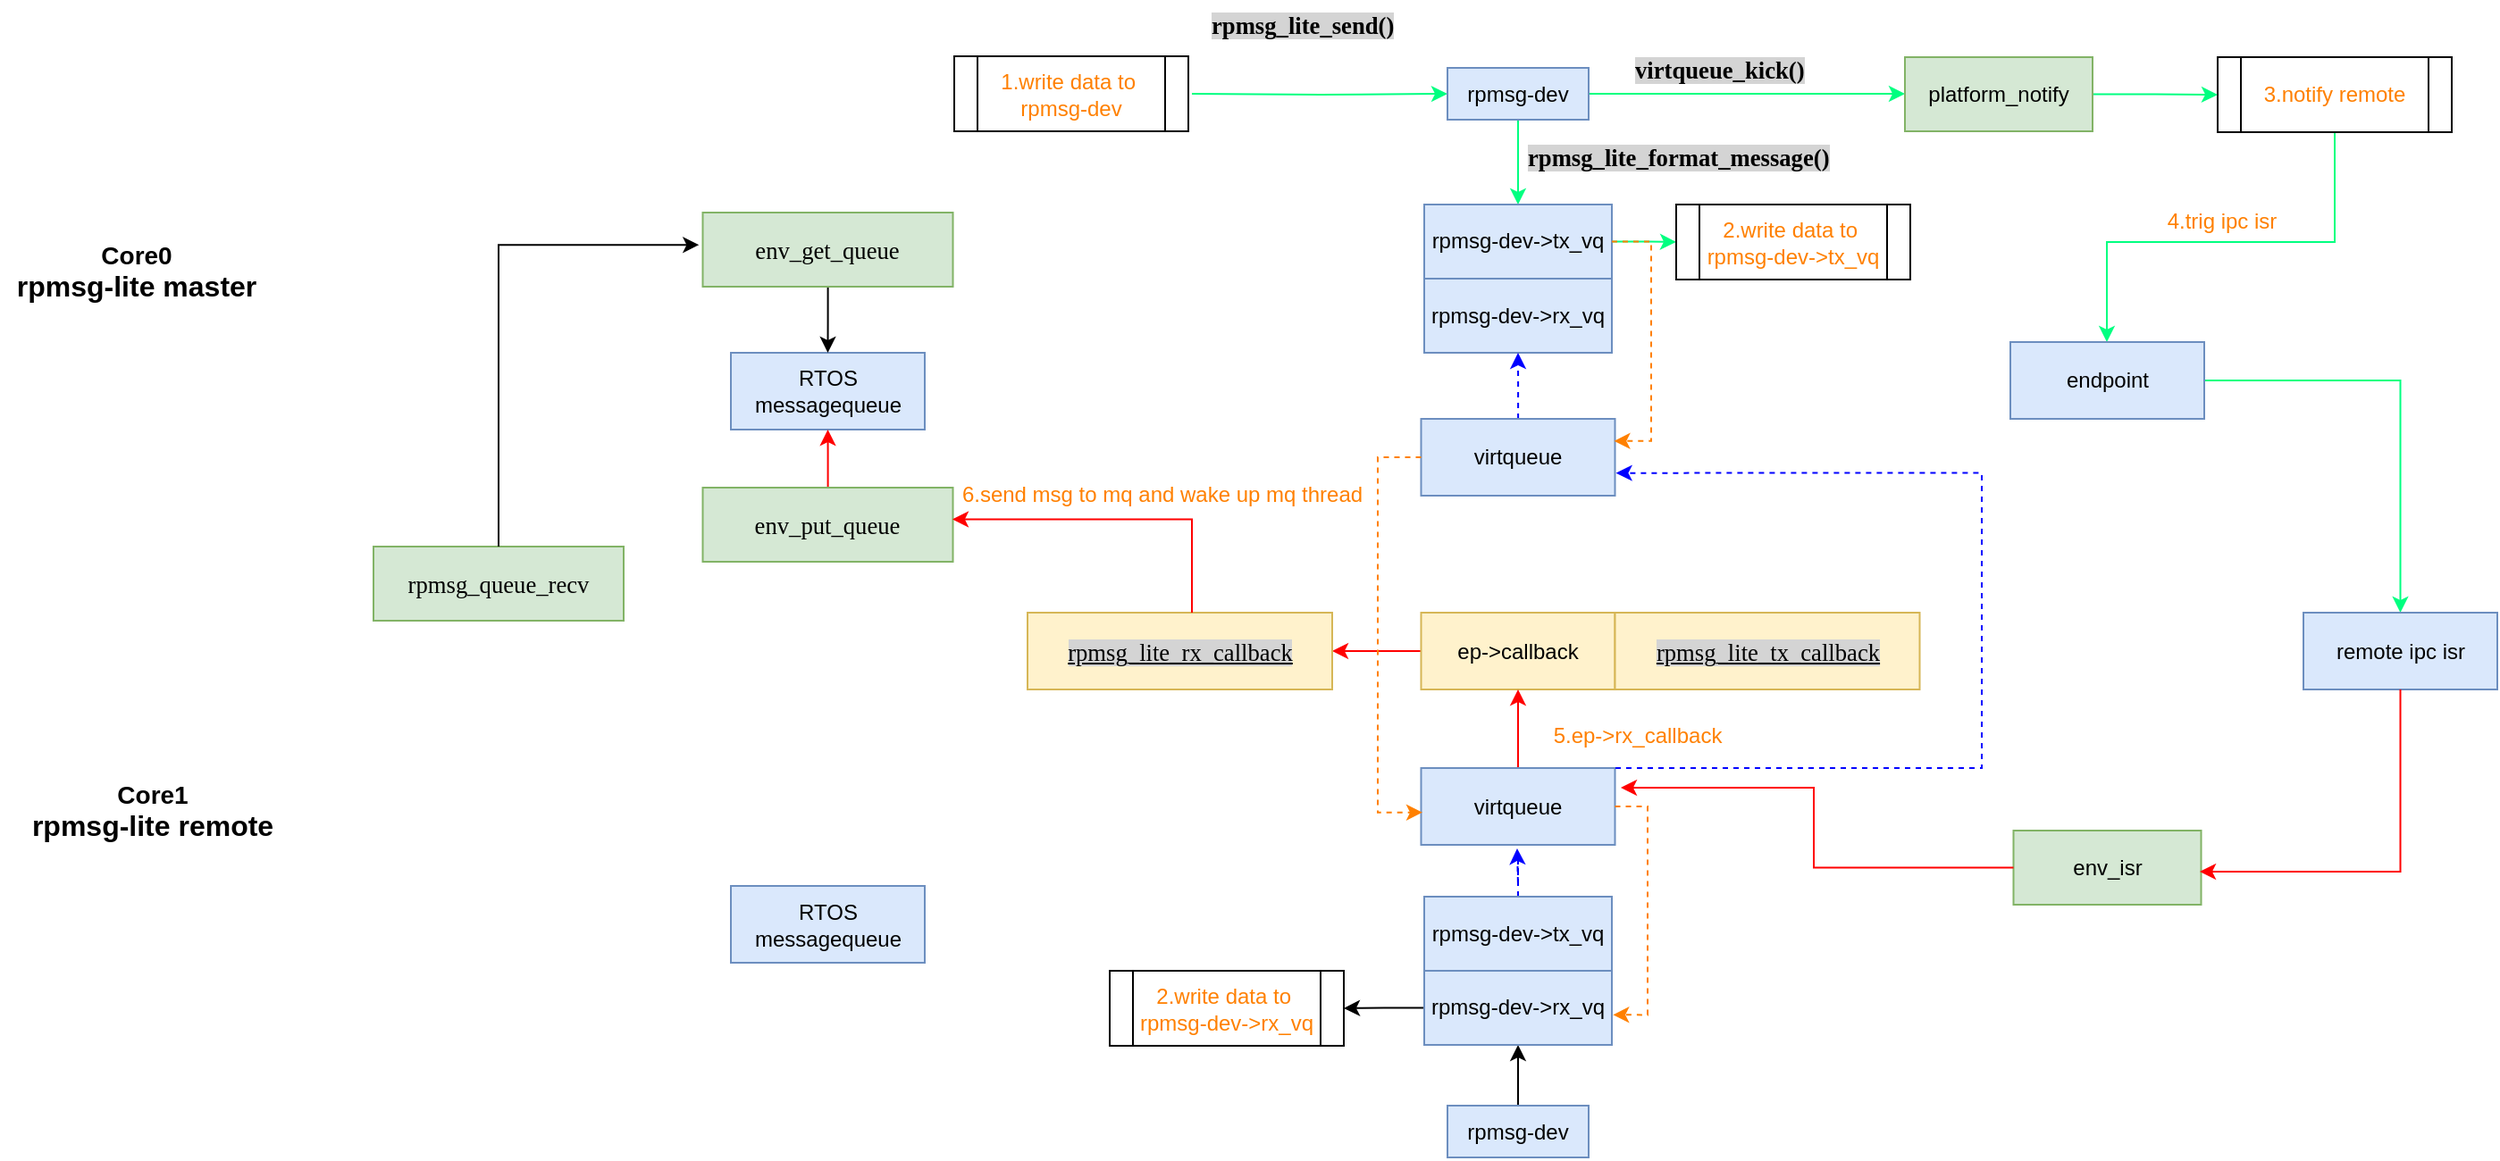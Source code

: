 <mxfile version="24.7.15">
  <diagram name="第 1 页" id="OUOmv2K8jCSlT83V8ajN">
    <mxGraphModel dx="4809" dy="785" grid="0" gridSize="10" guides="1" tooltips="1" connect="0" arrows="1" fold="1" page="1" pageScale="1" pageWidth="3300" pageHeight="4681" background="none" math="0" shadow="0">
      <root>
        <mxCell id="0" />
        <mxCell id="1" parent="0" />
        <mxCell id="ha_QL4AD3pHfb7NoFILa-2" value="&lt;font style=&quot;font-size: 14px;&quot;&gt;&lt;b&gt;Core0&lt;/b&gt;&lt;/font&gt;&lt;div&gt;&lt;font size=&quot;3&quot;&gt;&lt;b&gt;rpmsg-lite master&lt;/b&gt;&lt;/font&gt;&lt;/div&gt;" style="text;html=1;align=center;verticalAlign=middle;resizable=0;points=[];autosize=1;strokeColor=none;fillColor=none;" vertex="1" parent="1">
          <mxGeometry x="-76" y="412" width="152" height="48" as="geometry" />
        </mxCell>
        <mxCell id="ha_QL4AD3pHfb7NoFILa-3" value="&lt;font style=&quot;font-size: 14px;&quot;&gt;&lt;b&gt;Core1&lt;/b&gt;&lt;/font&gt;&lt;div&gt;&lt;font size=&quot;3&quot;&gt;&lt;b&gt;rpmsg-lite remote&lt;/b&gt;&lt;/font&gt;&lt;/div&gt;" style="text;html=1;align=center;verticalAlign=middle;resizable=0;points=[];autosize=1;strokeColor=none;fillColor=none;" vertex="1" parent="1">
          <mxGeometry x="-68" y="713.5" width="153" height="48" as="geometry" />
        </mxCell>
        <mxCell id="ha_QL4AD3pHfb7NoFILa-8" value="" style="edgeStyle=orthogonalEdgeStyle;rounded=0;orthogonalLoop=1;jettySize=auto;html=1;strokeColor=#00FF80;" edge="1" parent="1" target="ha_QL4AD3pHfb7NoFILa-7">
          <mxGeometry relative="1" as="geometry">
            <mxPoint x="591" y="336.5" as="sourcePoint" />
          </mxGeometry>
        </mxCell>
        <mxCell id="ha_QL4AD3pHfb7NoFILa-11" value="" style="edgeStyle=orthogonalEdgeStyle;rounded=0;orthogonalLoop=1;jettySize=auto;html=1;strokeColor=#00FF80;" edge="1" parent="1" source="ha_QL4AD3pHfb7NoFILa-7" target="ha_QL4AD3pHfb7NoFILa-10">
          <mxGeometry relative="1" as="geometry" />
        </mxCell>
        <mxCell id="ha_QL4AD3pHfb7NoFILa-26" style="edgeStyle=orthogonalEdgeStyle;rounded=0;orthogonalLoop=1;jettySize=auto;html=1;strokeColor=#00FF80;" edge="1" parent="1" source="ha_QL4AD3pHfb7NoFILa-7">
          <mxGeometry relative="1" as="geometry">
            <mxPoint x="990" y="336.5" as="targetPoint" />
          </mxGeometry>
        </mxCell>
        <mxCell id="ha_QL4AD3pHfb7NoFILa-7" value="rpmsg-dev" style="whiteSpace=wrap;html=1;fillColor=#dae8fc;strokeColor=#6c8ebf;" vertex="1" parent="1">
          <mxGeometry x="734" y="322" width="79" height="29" as="geometry" />
        </mxCell>
        <mxCell id="ha_QL4AD3pHfb7NoFILa-20" value="" style="edgeStyle=orthogonalEdgeStyle;rounded=0;orthogonalLoop=1;jettySize=auto;html=1;strokeColor=#00FF80;" edge="1" parent="1" source="ha_QL4AD3pHfb7NoFILa-10" target="ha_QL4AD3pHfb7NoFILa-19">
          <mxGeometry relative="1" as="geometry" />
        </mxCell>
        <mxCell id="ha_QL4AD3pHfb7NoFILa-10" value="rpmsg-dev-&amp;gt;tx_vq" style="whiteSpace=wrap;html=1;fillColor=#dae8fc;strokeColor=#6c8ebf;" vertex="1" parent="1">
          <mxGeometry x="721" y="398.5" width="105" height="41.5" as="geometry" />
        </mxCell>
        <mxCell id="ha_QL4AD3pHfb7NoFILa-12" value="&lt;span style=&quot;background-color:#ffffff;padding:0px 0px 0px 2px;&quot;&gt;&lt;span style=&quot;color:#000000;background-color:#ffffff;font-family:&amp;quot;Consolas&amp;quot;;font-size:10pt;white-space:pre;&quot;&gt;&lt;span style=&quot;color:#000000;&quot;&gt;&lt;/span&gt;&lt;span style=&quot;color:#000000;background-color:#d4d4d4;font-weight:bold;&quot;&gt;rpmsg_lite_format_message()&lt;/span&gt;&lt;/span&gt;&lt;/span&gt;" style="text;whiteSpace=wrap;html=1;" vertex="1" parent="1">
          <mxGeometry x="775.003" y="358.001" width="213" height="38" as="geometry" />
        </mxCell>
        <mxCell id="ha_QL4AD3pHfb7NoFILa-13" value="&lt;span style=&quot;background-color:#ffffff;padding:0px 0px 0px 2px;&quot;&gt;&lt;span style=&quot;color:#000000;background-color:#ffffff;font-family:&amp;quot;Consolas&amp;quot;;font-size:10pt;white-space:pre;&quot;&gt;&lt;span style=&quot;color:#000000;&quot;&gt;&lt;/span&gt;&lt;span style=&quot;color:#000000;background-color:#d4d4d4;font-weight:bold;&quot;&gt;rpmsg_lite_send()&lt;/span&gt;&lt;/span&gt;&lt;/span&gt;" style="text;whiteSpace=wrap;html=1;" vertex="1" parent="1">
          <mxGeometry x="598.001" y="284.001" width="140" height="38" as="geometry" />
        </mxCell>
        <mxCell id="ha_QL4AD3pHfb7NoFILa-14" value="rpmsg-dev-&amp;gt;rx_vq" style="whiteSpace=wrap;html=1;fillColor=#dae8fc;strokeColor=#6c8ebf;" vertex="1" parent="1">
          <mxGeometry x="721" y="440" width="105" height="41.5" as="geometry" />
        </mxCell>
        <mxCell id="ha_QL4AD3pHfb7NoFILa-19" value="&lt;span style=&quot;text-wrap-mode: nowrap;&quot;&gt;&lt;font color=&quot;#ff8000&quot;&gt;2.write data to&amp;nbsp;&lt;/font&gt;&lt;/span&gt;&lt;div style=&quot;text-wrap-mode: nowrap;&quot;&gt;&lt;font color=&quot;#ff8000&quot;&gt;rpmsg-dev-&amp;gt;tx_vq&lt;/font&gt;&lt;/div&gt;" style="shape=process;whiteSpace=wrap;html=1;backgroundOutline=1;" vertex="1" parent="1">
          <mxGeometry x="862" y="398.5" width="131" height="42" as="geometry" />
        </mxCell>
        <mxCell id="ha_QL4AD3pHfb7NoFILa-21" value="&lt;font color=&quot;#ff8000&quot;&gt;1.write data to&amp;nbsp;&lt;/font&gt;&lt;div&gt;&lt;font color=&quot;#ff8000&quot;&gt;rpmsg-dev&lt;/font&gt;&lt;/div&gt;" style="shape=process;whiteSpace=wrap;html=1;backgroundOutline=1;" vertex="1" parent="1">
          <mxGeometry x="458" y="315.5" width="131" height="42" as="geometry" />
        </mxCell>
        <mxCell id="ha_QL4AD3pHfb7NoFILa-22" value="&lt;span style=&quot;background-color:#ffffff;padding:0px 0px 0px 2px;&quot;&gt;&lt;span style=&quot;color:#000000;background-color:#ffffff;font-family:&amp;quot;Consolas&amp;quot;;font-size:10pt;white-space:pre;&quot;&gt;&lt;b&gt;&lt;span style=&quot;color:#000000;&quot;&gt;&lt;/span&gt;&lt;span style=&quot;color:#000000;background-color:#d4d4d4;&quot;&gt;virtqueue_kick()&lt;/span&gt;&lt;/b&gt;&lt;/span&gt;&lt;/span&gt;" style="text;whiteSpace=wrap;html=1;" vertex="1" parent="1">
          <mxGeometry x="835" y="309.497" width="133" height="38" as="geometry" />
        </mxCell>
        <mxCell id="ha_QL4AD3pHfb7NoFILa-69" value="" style="edgeStyle=orthogonalEdgeStyle;rounded=0;orthogonalLoop=1;jettySize=auto;html=1;dashed=1;strokeColor=#0000FF;" edge="1" parent="1" source="ha_QL4AD3pHfb7NoFILa-23" target="ha_QL4AD3pHfb7NoFILa-14">
          <mxGeometry relative="1" as="geometry" />
        </mxCell>
        <mxCell id="ha_QL4AD3pHfb7NoFILa-23" value="virtqueue" style="whiteSpace=wrap;html=1;fillColor=#dae8fc;strokeColor=#6c8ebf;" vertex="1" parent="1">
          <mxGeometry x="719.25" y="518.5" width="108.5" height="43" as="geometry" />
        </mxCell>
        <mxCell id="ha_QL4AD3pHfb7NoFILa-32" style="edgeStyle=orthogonalEdgeStyle;rounded=0;orthogonalLoop=1;jettySize=auto;html=1;strokeColor=#00FF80;" edge="1" parent="1" source="ha_QL4AD3pHfb7NoFILa-27" target="ha_QL4AD3pHfb7NoFILa-31">
          <mxGeometry relative="1" as="geometry">
            <Array as="points">
              <mxPoint x="1231" y="419.5" />
              <mxPoint x="1103" y="419.5" />
            </Array>
          </mxGeometry>
        </mxCell>
        <mxCell id="ha_QL4AD3pHfb7NoFILa-27" value="&lt;font color=&quot;#ff8000&quot;&gt;&lt;span style=&quot;text-wrap-mode: nowrap;&quot;&gt;3.notify remote&lt;/span&gt;&lt;/font&gt;" style="shape=process;whiteSpace=wrap;html=1;backgroundOutline=1;" vertex="1" parent="1">
          <mxGeometry x="1165" y="316" width="131" height="42" as="geometry" />
        </mxCell>
        <mxCell id="ha_QL4AD3pHfb7NoFILa-29" value="" style="edgeStyle=orthogonalEdgeStyle;rounded=0;orthogonalLoop=1;jettySize=auto;html=1;strokeColor=#00FF80;" edge="1" parent="1" source="ha_QL4AD3pHfb7NoFILa-28" target="ha_QL4AD3pHfb7NoFILa-27">
          <mxGeometry relative="1" as="geometry" />
        </mxCell>
        <mxCell id="ha_QL4AD3pHfb7NoFILa-28" value="platform_notify" style="whiteSpace=wrap;html=1;fillColor=#d5e8d4;strokeColor=#82b366;" vertex="1" parent="1">
          <mxGeometry x="990" y="316" width="105" height="41.5" as="geometry" />
        </mxCell>
        <mxCell id="ha_QL4AD3pHfb7NoFILa-50" style="edgeStyle=orthogonalEdgeStyle;rounded=0;orthogonalLoop=1;jettySize=auto;html=1;strokeColor=#00FF80;" edge="1" parent="1" source="ha_QL4AD3pHfb7NoFILa-31" target="ha_QL4AD3pHfb7NoFILa-49">
          <mxGeometry relative="1" as="geometry" />
        </mxCell>
        <mxCell id="ha_QL4AD3pHfb7NoFILa-31" value="endpoint" style="whiteSpace=wrap;html=1;fillColor=#dae8fc;strokeColor=#6c8ebf;" vertex="1" parent="1">
          <mxGeometry x="1049" y="475.5" width="108.5" height="43" as="geometry" />
        </mxCell>
        <mxCell id="ha_QL4AD3pHfb7NoFILa-33" value="&lt;font color=&quot;#ff8000&quot;&gt;4.trig ipc isr&lt;/font&gt;" style="text;html=1;align=center;verticalAlign=middle;resizable=0;points=[];autosize=1;strokeColor=none;fillColor=none;" vertex="1" parent="1">
          <mxGeometry x="1127" y="395" width="79" height="26" as="geometry" />
        </mxCell>
        <mxCell id="ha_QL4AD3pHfb7NoFILa-74" value="" style="edgeStyle=orthogonalEdgeStyle;rounded=0;orthogonalLoop=1;jettySize=auto;html=1;strokeColor=#FF0000;" edge="1" parent="1" source="ha_QL4AD3pHfb7NoFILa-34" target="ha_QL4AD3pHfb7NoFILa-57">
          <mxGeometry relative="1" as="geometry" />
        </mxCell>
        <mxCell id="ha_QL4AD3pHfb7NoFILa-34" value="ep-&amp;gt;callback" style="whiteSpace=wrap;html=1;fillColor=#fff2cc;strokeColor=#d6b656;movable=1;resizable=1;rotatable=1;deletable=1;editable=1;locked=0;connectable=1;" vertex="1" parent="1">
          <mxGeometry x="719.25" y="627" width="108.5" height="43" as="geometry" />
        </mxCell>
        <mxCell id="ha_QL4AD3pHfb7NoFILa-35" value="&lt;span style=&quot;font-family: Consolas; font-size: 13.333px; white-space: pre; background-color: rgb(212, 212, 212); text-decoration-line: underline;&quot;&gt;rpmsg_lite_tx_callback&lt;/span&gt;" style="whiteSpace=wrap;html=1;fillColor=#fff2cc;strokeColor=#d6b656;movable=1;resizable=1;rotatable=1;deletable=1;editable=1;locked=0;connectable=1;" vertex="1" parent="1">
          <mxGeometry x="827.75" y="627" width="170.5" height="43" as="geometry" />
        </mxCell>
        <mxCell id="ha_QL4AD3pHfb7NoFILa-44" value="" style="edgeStyle=orthogonalEdgeStyle;rounded=0;orthogonalLoop=1;jettySize=auto;html=1;" edge="1" parent="1" source="ha_QL4AD3pHfb7NoFILa-40" target="ha_QL4AD3pHfb7NoFILa-42">
          <mxGeometry relative="1" as="geometry" />
        </mxCell>
        <mxCell id="ha_QL4AD3pHfb7NoFILa-40" value="rpmsg-dev" style="whiteSpace=wrap;html=1;fillColor=#dae8fc;strokeColor=#6c8ebf;" vertex="1" parent="1">
          <mxGeometry x="734" y="903" width="79" height="29" as="geometry" />
        </mxCell>
        <mxCell id="ha_QL4AD3pHfb7NoFILa-67" value="" style="edgeStyle=orthogonalEdgeStyle;rounded=0;orthogonalLoop=1;jettySize=auto;html=1;strokeColor=#0000FF;dashed=1;" edge="1" parent="1" source="ha_QL4AD3pHfb7NoFILa-41">
          <mxGeometry relative="1" as="geometry">
            <mxPoint x="773" y="759" as="targetPoint" />
          </mxGeometry>
        </mxCell>
        <mxCell id="ha_QL4AD3pHfb7NoFILa-41" value="rpmsg-dev-&amp;gt;tx_vq" style="whiteSpace=wrap;html=1;fillColor=#dae8fc;strokeColor=#6c8ebf;" vertex="1" parent="1">
          <mxGeometry x="721" y="786" width="105" height="41.5" as="geometry" />
        </mxCell>
        <mxCell id="ha_QL4AD3pHfb7NoFILa-46" value="" style="edgeStyle=orthogonalEdgeStyle;rounded=0;orthogonalLoop=1;jettySize=auto;html=1;" edge="1" parent="1" source="ha_QL4AD3pHfb7NoFILa-42" target="ha_QL4AD3pHfb7NoFILa-45">
          <mxGeometry relative="1" as="geometry" />
        </mxCell>
        <mxCell id="ha_QL4AD3pHfb7NoFILa-42" value="rpmsg-dev-&amp;gt;rx_vq" style="whiteSpace=wrap;html=1;fillColor=#dae8fc;strokeColor=#6c8ebf;" vertex="1" parent="1">
          <mxGeometry x="721" y="827.5" width="105" height="41.5" as="geometry" />
        </mxCell>
        <mxCell id="ha_QL4AD3pHfb7NoFILa-56" value="" style="edgeStyle=orthogonalEdgeStyle;rounded=0;orthogonalLoop=1;jettySize=auto;html=1;strokeColor=#FF0000;" edge="1" parent="1" source="ha_QL4AD3pHfb7NoFILa-43" target="ha_QL4AD3pHfb7NoFILa-34">
          <mxGeometry relative="1" as="geometry" />
        </mxCell>
        <mxCell id="ha_QL4AD3pHfb7NoFILa-43" value="virtqueue" style="whiteSpace=wrap;html=1;fillColor=#dae8fc;strokeColor=#6c8ebf;" vertex="1" parent="1">
          <mxGeometry x="719.25" y="714" width="108.5" height="43" as="geometry" />
        </mxCell>
        <mxCell id="ha_QL4AD3pHfb7NoFILa-45" value="&lt;span style=&quot;text-wrap-mode: nowrap;&quot;&gt;&lt;font color=&quot;#ff8000&quot;&gt;2.write data to&amp;nbsp;&lt;/font&gt;&lt;/span&gt;&lt;div style=&quot;text-wrap-mode: nowrap;&quot;&gt;&lt;font color=&quot;#ff8000&quot;&gt;rpmsg-dev-&amp;gt;rx_vq&lt;/font&gt;&lt;/div&gt;" style="shape=process;whiteSpace=wrap;html=1;backgroundOutline=1;" vertex="1" parent="1">
          <mxGeometry x="545" y="827.5" width="131" height="42" as="geometry" />
        </mxCell>
        <mxCell id="ha_QL4AD3pHfb7NoFILa-49" value="remote ipc isr" style="whiteSpace=wrap;html=1;fillColor=#dae8fc;strokeColor=#6c8ebf;" vertex="1" parent="1">
          <mxGeometry x="1213" y="627" width="108.5" height="43" as="geometry" />
        </mxCell>
        <mxCell id="ha_QL4AD3pHfb7NoFILa-52" value="env_isr" style="whiteSpace=wrap;html=1;fillColor=#d5e8d4;strokeColor=#82b366;" vertex="1" parent="1">
          <mxGeometry x="1050.75" y="749" width="105" height="41.5" as="geometry" />
        </mxCell>
        <mxCell id="ha_QL4AD3pHfb7NoFILa-53" style="edgeStyle=orthogonalEdgeStyle;rounded=0;orthogonalLoop=1;jettySize=auto;html=1;entryX=0.993;entryY=0.554;entryDx=0;entryDy=0;entryPerimeter=0;strokeColor=#FF0000;" edge="1" parent="1" source="ha_QL4AD3pHfb7NoFILa-49" target="ha_QL4AD3pHfb7NoFILa-52">
          <mxGeometry relative="1" as="geometry">
            <Array as="points">
              <mxPoint x="1267" y="772" />
            </Array>
          </mxGeometry>
        </mxCell>
        <mxCell id="ha_QL4AD3pHfb7NoFILa-54" style="edgeStyle=orthogonalEdgeStyle;rounded=0;orthogonalLoop=1;jettySize=auto;html=1;strokeColor=#FF0000;" edge="1" parent="1" source="ha_QL4AD3pHfb7NoFILa-52">
          <mxGeometry relative="1" as="geometry">
            <mxPoint x="831" y="725" as="targetPoint" />
            <Array as="points">
              <mxPoint x="939" y="770" />
              <mxPoint x="939" y="725" />
              <mxPoint x="853" y="725" />
            </Array>
          </mxGeometry>
        </mxCell>
        <mxCell id="ha_QL4AD3pHfb7NoFILa-57" value="&lt;span style=&quot;font-family: Consolas; font-size: 13.333px; white-space: pre; background-color: rgb(212, 212, 212); text-decoration-line: underline;&quot;&gt;rpmsg_lite_rx_callback&lt;/span&gt;" style="whiteSpace=wrap;html=1;fillColor=#fff2cc;strokeColor=#d6b656;movable=1;resizable=1;rotatable=1;deletable=1;editable=1;locked=0;connectable=1;" vertex="1" parent="1">
          <mxGeometry x="499" y="627" width="170.5" height="43" as="geometry" />
        </mxCell>
        <mxCell id="ha_QL4AD3pHfb7NoFILa-58" value="&lt;font color=&quot;#ff8000&quot;&gt;5.ep-&amp;gt;rx_callback&lt;/font&gt;" style="text;html=1;align=center;verticalAlign=middle;resizable=0;points=[];autosize=1;strokeColor=none;fillColor=none;" vertex="1" parent="1">
          <mxGeometry x="784" y="683" width="112" height="26" as="geometry" />
        </mxCell>
        <mxCell id="ha_QL4AD3pHfb7NoFILa-61" style="edgeStyle=orthogonalEdgeStyle;rounded=0;orthogonalLoop=1;jettySize=auto;html=1;entryX=0.995;entryY=0.289;entryDx=0;entryDy=0;entryPerimeter=0;strokeColor=#FF8000;dashed=1;" edge="1" parent="1" source="ha_QL4AD3pHfb7NoFILa-10" target="ha_QL4AD3pHfb7NoFILa-23">
          <mxGeometry relative="1" as="geometry">
            <Array as="points">
              <mxPoint x="848" y="419" />
              <mxPoint x="848" y="531" />
            </Array>
          </mxGeometry>
        </mxCell>
        <mxCell id="ha_QL4AD3pHfb7NoFILa-64" style="edgeStyle=orthogonalEdgeStyle;rounded=0;orthogonalLoop=1;jettySize=auto;html=1;entryX=0.007;entryY=0.578;entryDx=0;entryDy=0;entryPerimeter=0;dashed=1;strokeColor=#FF8000;" edge="1" parent="1" source="ha_QL4AD3pHfb7NoFILa-23" target="ha_QL4AD3pHfb7NoFILa-43">
          <mxGeometry relative="1" as="geometry">
            <Array as="points">
              <mxPoint x="695" y="540" />
              <mxPoint x="695" y="739" />
            </Array>
          </mxGeometry>
        </mxCell>
        <mxCell id="ha_QL4AD3pHfb7NoFILa-65" style="edgeStyle=orthogonalEdgeStyle;rounded=0;orthogonalLoop=1;jettySize=auto;html=1;entryX=1.006;entryY=0.594;entryDx=0;entryDy=0;entryPerimeter=0;strokeColor=#FF8000;dashed=1;" edge="1" parent="1" source="ha_QL4AD3pHfb7NoFILa-43" target="ha_QL4AD3pHfb7NoFILa-42">
          <mxGeometry relative="1" as="geometry">
            <Array as="points">
              <mxPoint x="846" y="736" />
              <mxPoint x="846" y="852" />
            </Array>
          </mxGeometry>
        </mxCell>
        <mxCell id="ha_QL4AD3pHfb7NoFILa-68" style="edgeStyle=orthogonalEdgeStyle;rounded=0;orthogonalLoop=1;jettySize=auto;html=1;entryX=1.005;entryY=0.705;entryDx=0;entryDy=0;entryPerimeter=0;dashed=1;strokeColor=#0000FF;" edge="1" parent="1" target="ha_QL4AD3pHfb7NoFILa-23">
          <mxGeometry relative="1" as="geometry">
            <mxPoint x="828" y="714" as="sourcePoint" />
            <Array as="points">
              <mxPoint x="1033" y="714" />
              <mxPoint x="1033" y="549" />
            </Array>
          </mxGeometry>
        </mxCell>
        <mxCell id="ha_QL4AD3pHfb7NoFILa-71" value="RTOS messagequeue" style="whiteSpace=wrap;html=1;fillColor=#dae8fc;strokeColor=#6c8ebf;" vertex="1" parent="1">
          <mxGeometry x="333" y="481.5" width="108.5" height="43" as="geometry" />
        </mxCell>
        <mxCell id="ha_QL4AD3pHfb7NoFILa-72" value="RTOS messagequeue" style="whiteSpace=wrap;html=1;fillColor=#dae8fc;strokeColor=#6c8ebf;" vertex="1" parent="1">
          <mxGeometry x="333" y="780" width="108.5" height="43" as="geometry" />
        </mxCell>
        <mxCell id="ha_QL4AD3pHfb7NoFILa-77" value="&lt;span style=&quot;font-family: Consolas; font-size: 13.333px; text-align: left; white-space: pre;&quot;&gt;rpmsg_queue_recv&lt;/span&gt;" style="whiteSpace=wrap;html=1;fillColor=#d5e8d4;strokeColor=#82b366;" vertex="1" parent="1">
          <mxGeometry x="133" y="590" width="140" height="41.5" as="geometry" />
        </mxCell>
        <mxCell id="ha_QL4AD3pHfb7NoFILa-78" style="edgeStyle=orthogonalEdgeStyle;rounded=0;orthogonalLoop=1;jettySize=auto;html=1;entryX=-0.015;entryY=0.436;entryDx=0;entryDy=0;entryPerimeter=0;" edge="1" parent="1" source="ha_QL4AD3pHfb7NoFILa-77" target="ha_QL4AD3pHfb7NoFILa-82">
          <mxGeometry relative="1" as="geometry">
            <Array as="points">
              <mxPoint x="203" y="421" />
            </Array>
          </mxGeometry>
        </mxCell>
        <mxCell id="ha_QL4AD3pHfb7NoFILa-86" style="edgeStyle=orthogonalEdgeStyle;rounded=0;orthogonalLoop=1;jettySize=auto;html=1;strokeColor=#FF0000;" edge="1" parent="1" source="ha_QL4AD3pHfb7NoFILa-80" target="ha_QL4AD3pHfb7NoFILa-71">
          <mxGeometry relative="1" as="geometry" />
        </mxCell>
        <mxCell id="ha_QL4AD3pHfb7NoFILa-80" value="&lt;span style=&quot;font-family: Consolas; font-size: 13.333px; text-align: left; white-space: pre;&quot;&gt;env_put_queue&lt;/span&gt;" style="whiteSpace=wrap;html=1;fillColor=#d5e8d4;strokeColor=#82b366;" vertex="1" parent="1">
          <mxGeometry x="317.25" y="557" width="140" height="41.5" as="geometry" />
        </mxCell>
        <mxCell id="ha_QL4AD3pHfb7NoFILa-81" style="edgeStyle=orthogonalEdgeStyle;rounded=0;orthogonalLoop=1;jettySize=auto;html=1;entryX=0.998;entryY=0.427;entryDx=0;entryDy=0;entryPerimeter=0;strokeColor=#FF0000;" edge="1" parent="1" source="ha_QL4AD3pHfb7NoFILa-57" target="ha_QL4AD3pHfb7NoFILa-80">
          <mxGeometry relative="1" as="geometry">
            <Array as="points">
              <mxPoint x="591" y="575" />
            </Array>
          </mxGeometry>
        </mxCell>
        <mxCell id="ha_QL4AD3pHfb7NoFILa-90" style="edgeStyle=orthogonalEdgeStyle;rounded=0;orthogonalLoop=1;jettySize=auto;html=1;" edge="1" parent="1" source="ha_QL4AD3pHfb7NoFILa-82" target="ha_QL4AD3pHfb7NoFILa-71">
          <mxGeometry relative="1" as="geometry" />
        </mxCell>
        <mxCell id="ha_QL4AD3pHfb7NoFILa-82" value="&lt;span style=&quot;font-family: Consolas; font-size: 13.333px; text-align: left; white-space: pre;&quot;&gt;env_get_queue&lt;/span&gt;" style="whiteSpace=wrap;html=1;fillColor=#d5e8d4;strokeColor=#82b366;" vertex="1" parent="1">
          <mxGeometry x="317.25" y="403" width="140" height="41.5" as="geometry" />
        </mxCell>
        <mxCell id="ha_QL4AD3pHfb7NoFILa-91" value="&lt;font color=&quot;#ff8000&quot;&gt;6.send msg to mq and wake up mq thread&lt;/font&gt;" style="text;html=1;align=center;verticalAlign=middle;resizable=0;points=[];autosize=1;strokeColor=none;fillColor=none;" vertex="1" parent="1">
          <mxGeometry x="453" y="548" width="242" height="26" as="geometry" />
        </mxCell>
      </root>
    </mxGraphModel>
  </diagram>
</mxfile>
